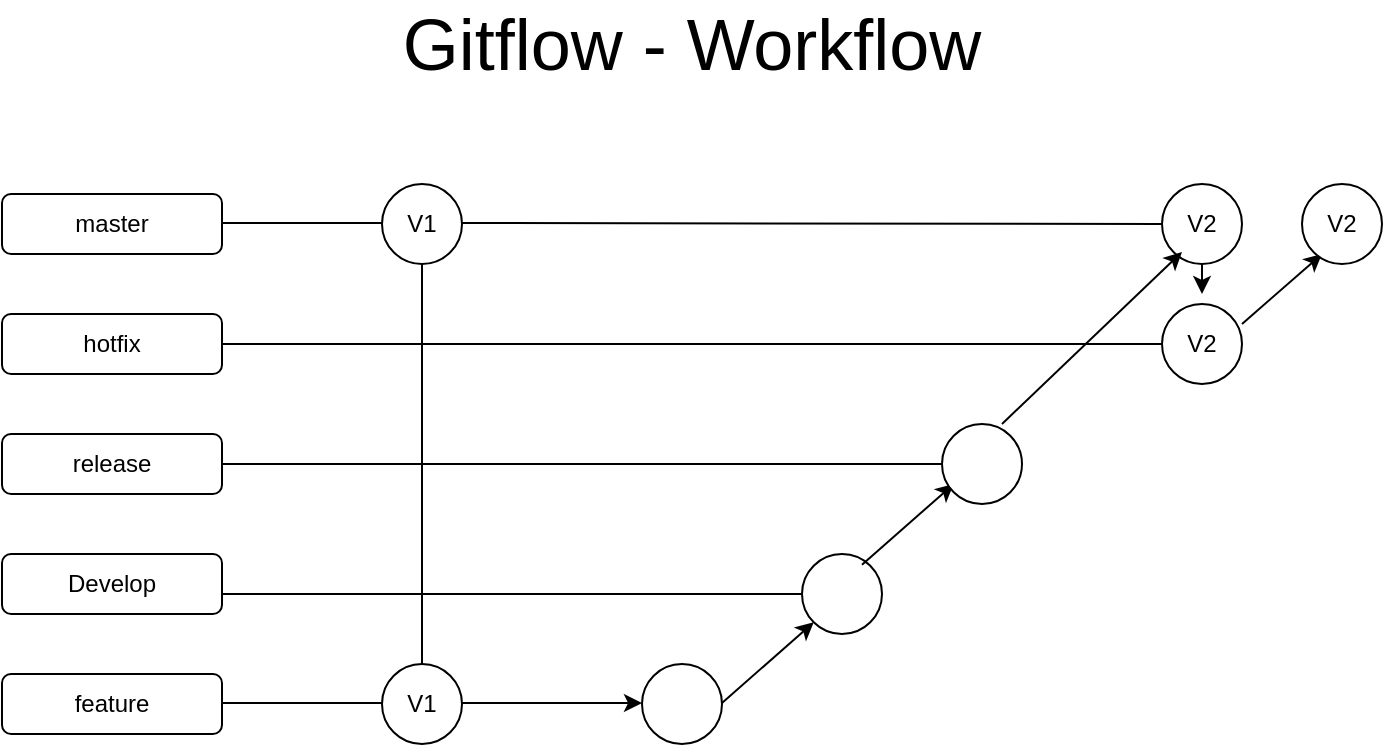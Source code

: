 <mxfile version="12.4.7" type="device"><diagram id="ayK0oZpo-6T7l7gxAfM2" name="Page-1"><mxGraphModel dx="1102" dy="614" grid="1" gridSize="10" guides="1" tooltips="1" connect="1" arrows="1" fold="1" page="1" pageScale="1" pageWidth="850" pageHeight="1100" math="0" shadow="0"><root><mxCell id="0"/><mxCell id="1" parent="0"/><mxCell id="iX3KhRiK4BuLZ_RrBB2h-1" value="" style="rounded=1;whiteSpace=wrap;html=1;" vertex="1" parent="1"><mxGeometry x="80" y="155" width="110" height="30" as="geometry"/></mxCell><mxCell id="iX3KhRiK4BuLZ_RrBB2h-2" value="master" style="text;html=1;strokeColor=none;fillColor=none;align=center;verticalAlign=middle;whiteSpace=wrap;rounded=0;" vertex="1" parent="1"><mxGeometry x="115" y="160" width="40" height="20" as="geometry"/></mxCell><mxCell id="iX3KhRiK4BuLZ_RrBB2h-3" value="" style="rounded=1;whiteSpace=wrap;html=1;" vertex="1" parent="1"><mxGeometry x="80" y="215" width="110" height="30" as="geometry"/></mxCell><mxCell id="iX3KhRiK4BuLZ_RrBB2h-4" value="hotfix" style="text;html=1;strokeColor=none;fillColor=none;align=center;verticalAlign=middle;whiteSpace=wrap;rounded=0;" vertex="1" parent="1"><mxGeometry x="115" y="220" width="40" height="20" as="geometry"/></mxCell><mxCell id="iX3KhRiK4BuLZ_RrBB2h-5" value="" style="rounded=1;whiteSpace=wrap;html=1;" vertex="1" parent="1"><mxGeometry x="80" y="275" width="110" height="30" as="geometry"/></mxCell><mxCell id="iX3KhRiK4BuLZ_RrBB2h-6" value="release" style="text;html=1;strokeColor=none;fillColor=none;align=center;verticalAlign=middle;whiteSpace=wrap;rounded=0;" vertex="1" parent="1"><mxGeometry x="115" y="280" width="40" height="20" as="geometry"/></mxCell><mxCell id="iX3KhRiK4BuLZ_RrBB2h-7" value="" style="rounded=1;whiteSpace=wrap;html=1;" vertex="1" parent="1"><mxGeometry x="80" y="335" width="110" height="30" as="geometry"/></mxCell><mxCell id="iX3KhRiK4BuLZ_RrBB2h-8" value="Develop" style="text;html=1;strokeColor=none;fillColor=none;align=center;verticalAlign=middle;whiteSpace=wrap;rounded=0;" vertex="1" parent="1"><mxGeometry x="115" y="340" width="40" height="20" as="geometry"/></mxCell><mxCell id="iX3KhRiK4BuLZ_RrBB2h-9" value="" style="rounded=1;whiteSpace=wrap;html=1;" vertex="1" parent="1"><mxGeometry x="80" y="395" width="110" height="30" as="geometry"/></mxCell><mxCell id="iX3KhRiK4BuLZ_RrBB2h-10" value="feature" style="text;html=1;strokeColor=none;fillColor=none;align=center;verticalAlign=middle;whiteSpace=wrap;rounded=0;" vertex="1" parent="1"><mxGeometry x="115" y="400" width="40" height="20" as="geometry"/></mxCell><mxCell id="iX3KhRiK4BuLZ_RrBB2h-11" value="" style="endArrow=classic;html=1;" edge="1" parent="1"><mxGeometry width="50" height="50" relative="1" as="geometry"><mxPoint x="190" y="409.5" as="sourcePoint"/><mxPoint x="280" y="409.5" as="targetPoint"/></mxGeometry></mxCell><mxCell id="iX3KhRiK4BuLZ_RrBB2h-13" value="" style="endArrow=classic;html=1;" edge="1" parent="1"><mxGeometry width="50" height="50" relative="1" as="geometry"><mxPoint x="190" y="169.5" as="sourcePoint"/><mxPoint x="280" y="169.5" as="targetPoint"/></mxGeometry></mxCell><mxCell id="iX3KhRiK4BuLZ_RrBB2h-14" value="" style="ellipse;whiteSpace=wrap;html=1;aspect=fixed;" vertex="1" parent="1"><mxGeometry x="270" y="150" width="40" height="40" as="geometry"/></mxCell><mxCell id="iX3KhRiK4BuLZ_RrBB2h-15" value="V1" style="text;html=1;strokeColor=none;fillColor=none;align=center;verticalAlign=middle;whiteSpace=wrap;rounded=0;" vertex="1" parent="1"><mxGeometry x="270" y="160" width="40" height="20" as="geometry"/></mxCell><mxCell id="iX3KhRiK4BuLZ_RrBB2h-16" value="" style="endArrow=none;html=1;exitX=0.5;exitY=0;exitDx=0;exitDy=0;" edge="1" parent="1" source="iX3KhRiK4BuLZ_RrBB2h-20"><mxGeometry width="50" height="50" relative="1" as="geometry"><mxPoint x="290" y="330" as="sourcePoint"/><mxPoint x="290" y="190" as="targetPoint"/></mxGeometry></mxCell><mxCell id="iX3KhRiK4BuLZ_RrBB2h-20" value="" style="ellipse;whiteSpace=wrap;html=1;aspect=fixed;" vertex="1" parent="1"><mxGeometry x="270" y="390" width="40" height="40" as="geometry"/></mxCell><mxCell id="iX3KhRiK4BuLZ_RrBB2h-21" value="V1" style="text;html=1;strokeColor=none;fillColor=none;align=center;verticalAlign=middle;whiteSpace=wrap;rounded=0;" vertex="1" parent="1"><mxGeometry x="270" y="400" width="40" height="20" as="geometry"/></mxCell><mxCell id="iX3KhRiK4BuLZ_RrBB2h-23" value="" style="endArrow=classic;html=1;" edge="1" parent="1"><mxGeometry width="50" height="50" relative="1" as="geometry"><mxPoint x="310" y="409.5" as="sourcePoint"/><mxPoint x="400" y="409.5" as="targetPoint"/></mxGeometry></mxCell><mxCell id="iX3KhRiK4BuLZ_RrBB2h-24" value="" style="ellipse;whiteSpace=wrap;html=1;aspect=fixed;" vertex="1" parent="1"><mxGeometry x="400" y="390" width="40" height="40" as="geometry"/></mxCell><mxCell id="iX3KhRiK4BuLZ_RrBB2h-26" value="" style="endArrow=classic;html=1;entryX=0;entryY=1;entryDx=0;entryDy=0;" edge="1" parent="1" target="iX3KhRiK4BuLZ_RrBB2h-27"><mxGeometry width="50" height="50" relative="1" as="geometry"><mxPoint x="440" y="409.5" as="sourcePoint"/><mxPoint x="480" y="375" as="targetPoint"/></mxGeometry></mxCell><mxCell id="iX3KhRiK4BuLZ_RrBB2h-27" value="" style="ellipse;whiteSpace=wrap;html=1;aspect=fixed;" vertex="1" parent="1"><mxGeometry x="480" y="335" width="40" height="40" as="geometry"/></mxCell><mxCell id="iX3KhRiK4BuLZ_RrBB2h-28" value="" style="endArrow=none;html=1;entryX=0;entryY=0.5;entryDx=0;entryDy=0;" edge="1" parent="1" target="iX3KhRiK4BuLZ_RrBB2h-27"><mxGeometry width="50" height="50" relative="1" as="geometry"><mxPoint x="190" y="355" as="sourcePoint"/><mxPoint x="240" y="305" as="targetPoint"/><Array as="points"><mxPoint x="480" y="355"/></Array></mxGeometry></mxCell><mxCell id="iX3KhRiK4BuLZ_RrBB2h-30" value="" style="endArrow=classic;html=1;entryX=0;entryY=1;entryDx=0;entryDy=0;" edge="1" parent="1"><mxGeometry width="50" height="50" relative="1" as="geometry"><mxPoint x="510" y="340.36" as="sourcePoint"/><mxPoint x="555.858" y="300.002" as="targetPoint"/></mxGeometry></mxCell><mxCell id="iX3KhRiK4BuLZ_RrBB2h-31" value="" style="ellipse;whiteSpace=wrap;html=1;aspect=fixed;" vertex="1" parent="1"><mxGeometry x="550" y="270" width="40" height="40" as="geometry"/></mxCell><mxCell id="iX3KhRiK4BuLZ_RrBB2h-32" value="" style="endArrow=none;html=1;entryX=0;entryY=0.5;entryDx=0;entryDy=0;" edge="1" parent="1" target="iX3KhRiK4BuLZ_RrBB2h-31"><mxGeometry width="50" height="50" relative="1" as="geometry"><mxPoint x="190" y="290" as="sourcePoint"/><mxPoint x="240" y="240" as="targetPoint"/></mxGeometry></mxCell><mxCell id="iX3KhRiK4BuLZ_RrBB2h-33" value="" style="endArrow=none;html=1;entryX=0;entryY=0.5;entryDx=0;entryDy=0;" edge="1" parent="1" target="iX3KhRiK4BuLZ_RrBB2h-34"><mxGeometry width="50" height="50" relative="1" as="geometry"><mxPoint x="310" y="169.5" as="sourcePoint"/><mxPoint x="640" y="169.5" as="targetPoint"/></mxGeometry></mxCell><mxCell id="iX3KhRiK4BuLZ_RrBB2h-34" value="" style="ellipse;whiteSpace=wrap;html=1;aspect=fixed;" vertex="1" parent="1"><mxGeometry x="660" y="150" width="40" height="40" as="geometry"/></mxCell><mxCell id="iX3KhRiK4BuLZ_RrBB2h-35" value="" style="endArrow=classic;html=1;" edge="1" parent="1"><mxGeometry width="50" height="50" relative="1" as="geometry"><mxPoint x="580" y="270" as="sourcePoint"/><mxPoint x="670" y="184" as="targetPoint"/></mxGeometry></mxCell><mxCell id="iX3KhRiK4BuLZ_RrBB2h-36" value="V2" style="text;html=1;strokeColor=none;fillColor=none;align=center;verticalAlign=middle;whiteSpace=wrap;rounded=0;" vertex="1" parent="1"><mxGeometry x="660" y="160" width="40" height="20" as="geometry"/></mxCell><mxCell id="iX3KhRiK4BuLZ_RrBB2h-39" value="" style="endArrow=classic;html=1;" edge="1" parent="1"><mxGeometry width="50" height="50" relative="1" as="geometry"><mxPoint x="680" y="190" as="sourcePoint"/><mxPoint x="680" y="205" as="targetPoint"/></mxGeometry></mxCell><mxCell id="iX3KhRiK4BuLZ_RrBB2h-40" value="" style="endArrow=none;html=1;" edge="1" parent="1"><mxGeometry width="50" height="50" relative="1" as="geometry"><mxPoint x="190" y="230" as="sourcePoint"/><mxPoint x="660" y="230" as="targetPoint"/></mxGeometry></mxCell><mxCell id="iX3KhRiK4BuLZ_RrBB2h-41" value="" style="ellipse;whiteSpace=wrap;html=1;aspect=fixed;" vertex="1" parent="1"><mxGeometry x="660" y="210" width="40" height="40" as="geometry"/></mxCell><mxCell id="iX3KhRiK4BuLZ_RrBB2h-42" value="V2" style="text;html=1;strokeColor=none;fillColor=none;align=center;verticalAlign=middle;whiteSpace=wrap;rounded=0;" vertex="1" parent="1"><mxGeometry x="660" y="220" width="40" height="20" as="geometry"/></mxCell><mxCell id="iX3KhRiK4BuLZ_RrBB2h-43" value="" style="endArrow=classic;html=1;" edge="1" parent="1"><mxGeometry width="50" height="50" relative="1" as="geometry"><mxPoint x="700" y="220" as="sourcePoint"/><mxPoint x="740" y="185" as="targetPoint"/></mxGeometry></mxCell><mxCell id="iX3KhRiK4BuLZ_RrBB2h-44" value="" style="ellipse;whiteSpace=wrap;html=1;aspect=fixed;" vertex="1" parent="1"><mxGeometry x="730" y="150" width="40" height="40" as="geometry"/></mxCell><mxCell id="iX3KhRiK4BuLZ_RrBB2h-45" value="V2" style="text;html=1;strokeColor=none;fillColor=none;align=center;verticalAlign=middle;whiteSpace=wrap;rounded=0;" vertex="1" parent="1"><mxGeometry x="730" y="160" width="40" height="20" as="geometry"/></mxCell><mxCell id="iX3KhRiK4BuLZ_RrBB2h-48" value="&lt;font style=&quot;font-size: 36px&quot;&gt;Gitflow - Workflow&lt;/font&gt;" style="text;html=1;strokeColor=none;fillColor=none;align=center;verticalAlign=middle;whiteSpace=wrap;rounded=0;" vertex="1" parent="1"><mxGeometry x="255" y="70" width="340" height="20" as="geometry"/></mxCell></root></mxGraphModel></diagram></mxfile>